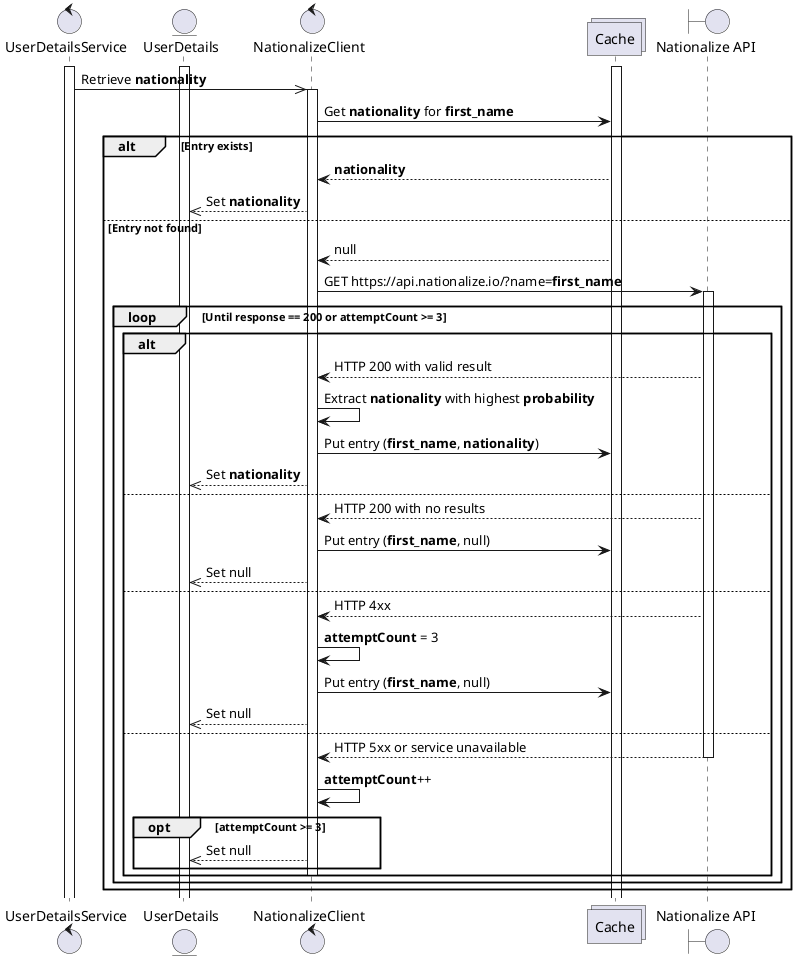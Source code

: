 @startuml
control UserDetailsService as service
entity UserDetails as userDetails
control NationalizeClient as client
collections Cache as cache
boundary "Nationalize API" as api

activate service
activate userDetails
activate cache

service ->> client: Retrieve **nationality**

activate client
client -> cache: Get **nationality** for **first_name**

alt Entry exists
    cache --> client: **nationality**
    client -->> userDetails: Set **nationality**

else Entry not found
    cache --> client: null

    client -> api: GET https://api.nationalize.io/?name=**first_name**
    activate api

    loop Until response == 200 or attemptCount >= 3
        alt
            api --> client: HTTP 200 with valid result
            client -> client: Extract **nationality** with highest **probability**
            client -> cache: Put entry (**first_name**, **nationality**)
            client -->> userDetails: Set **nationality**

        else
            api --> client: HTTP 200 with no results
            client -> cache: Put entry (**first_name**, null)
            client -->> userDetails: Set null

        else
            api --> client: HTTP 4xx
            client -> client: **attemptCount** = 3
            client -> cache: Put entry (**first_name**, null)
            client -->> userDetails: Set null

        else
            api --> client: HTTP 5xx or service unavailable
            deactivate api
            client -> client: **attemptCount**++
            opt attemptCount >= 3
                client -->> userDetails: Set null
            end
            deactivate client
        end
    end

    deactivate client
end






@enduml